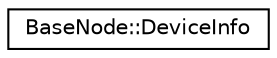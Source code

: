 digraph "Graphical Class Hierarchy"
{
 // LATEX_PDF_SIZE
  edge [fontname="Helvetica",fontsize="10",labelfontname="Helvetica",labelfontsize="10"];
  node [fontname="Helvetica",fontsize="10",shape=record];
  rankdir="LR";
  Node0 [label="BaseNode::DeviceInfo",height=0.2,width=0.4,color="black", fillcolor="white", style="filled",URL="$structBaseNode_1_1DeviceInfo.html",tooltip=" "];
}
